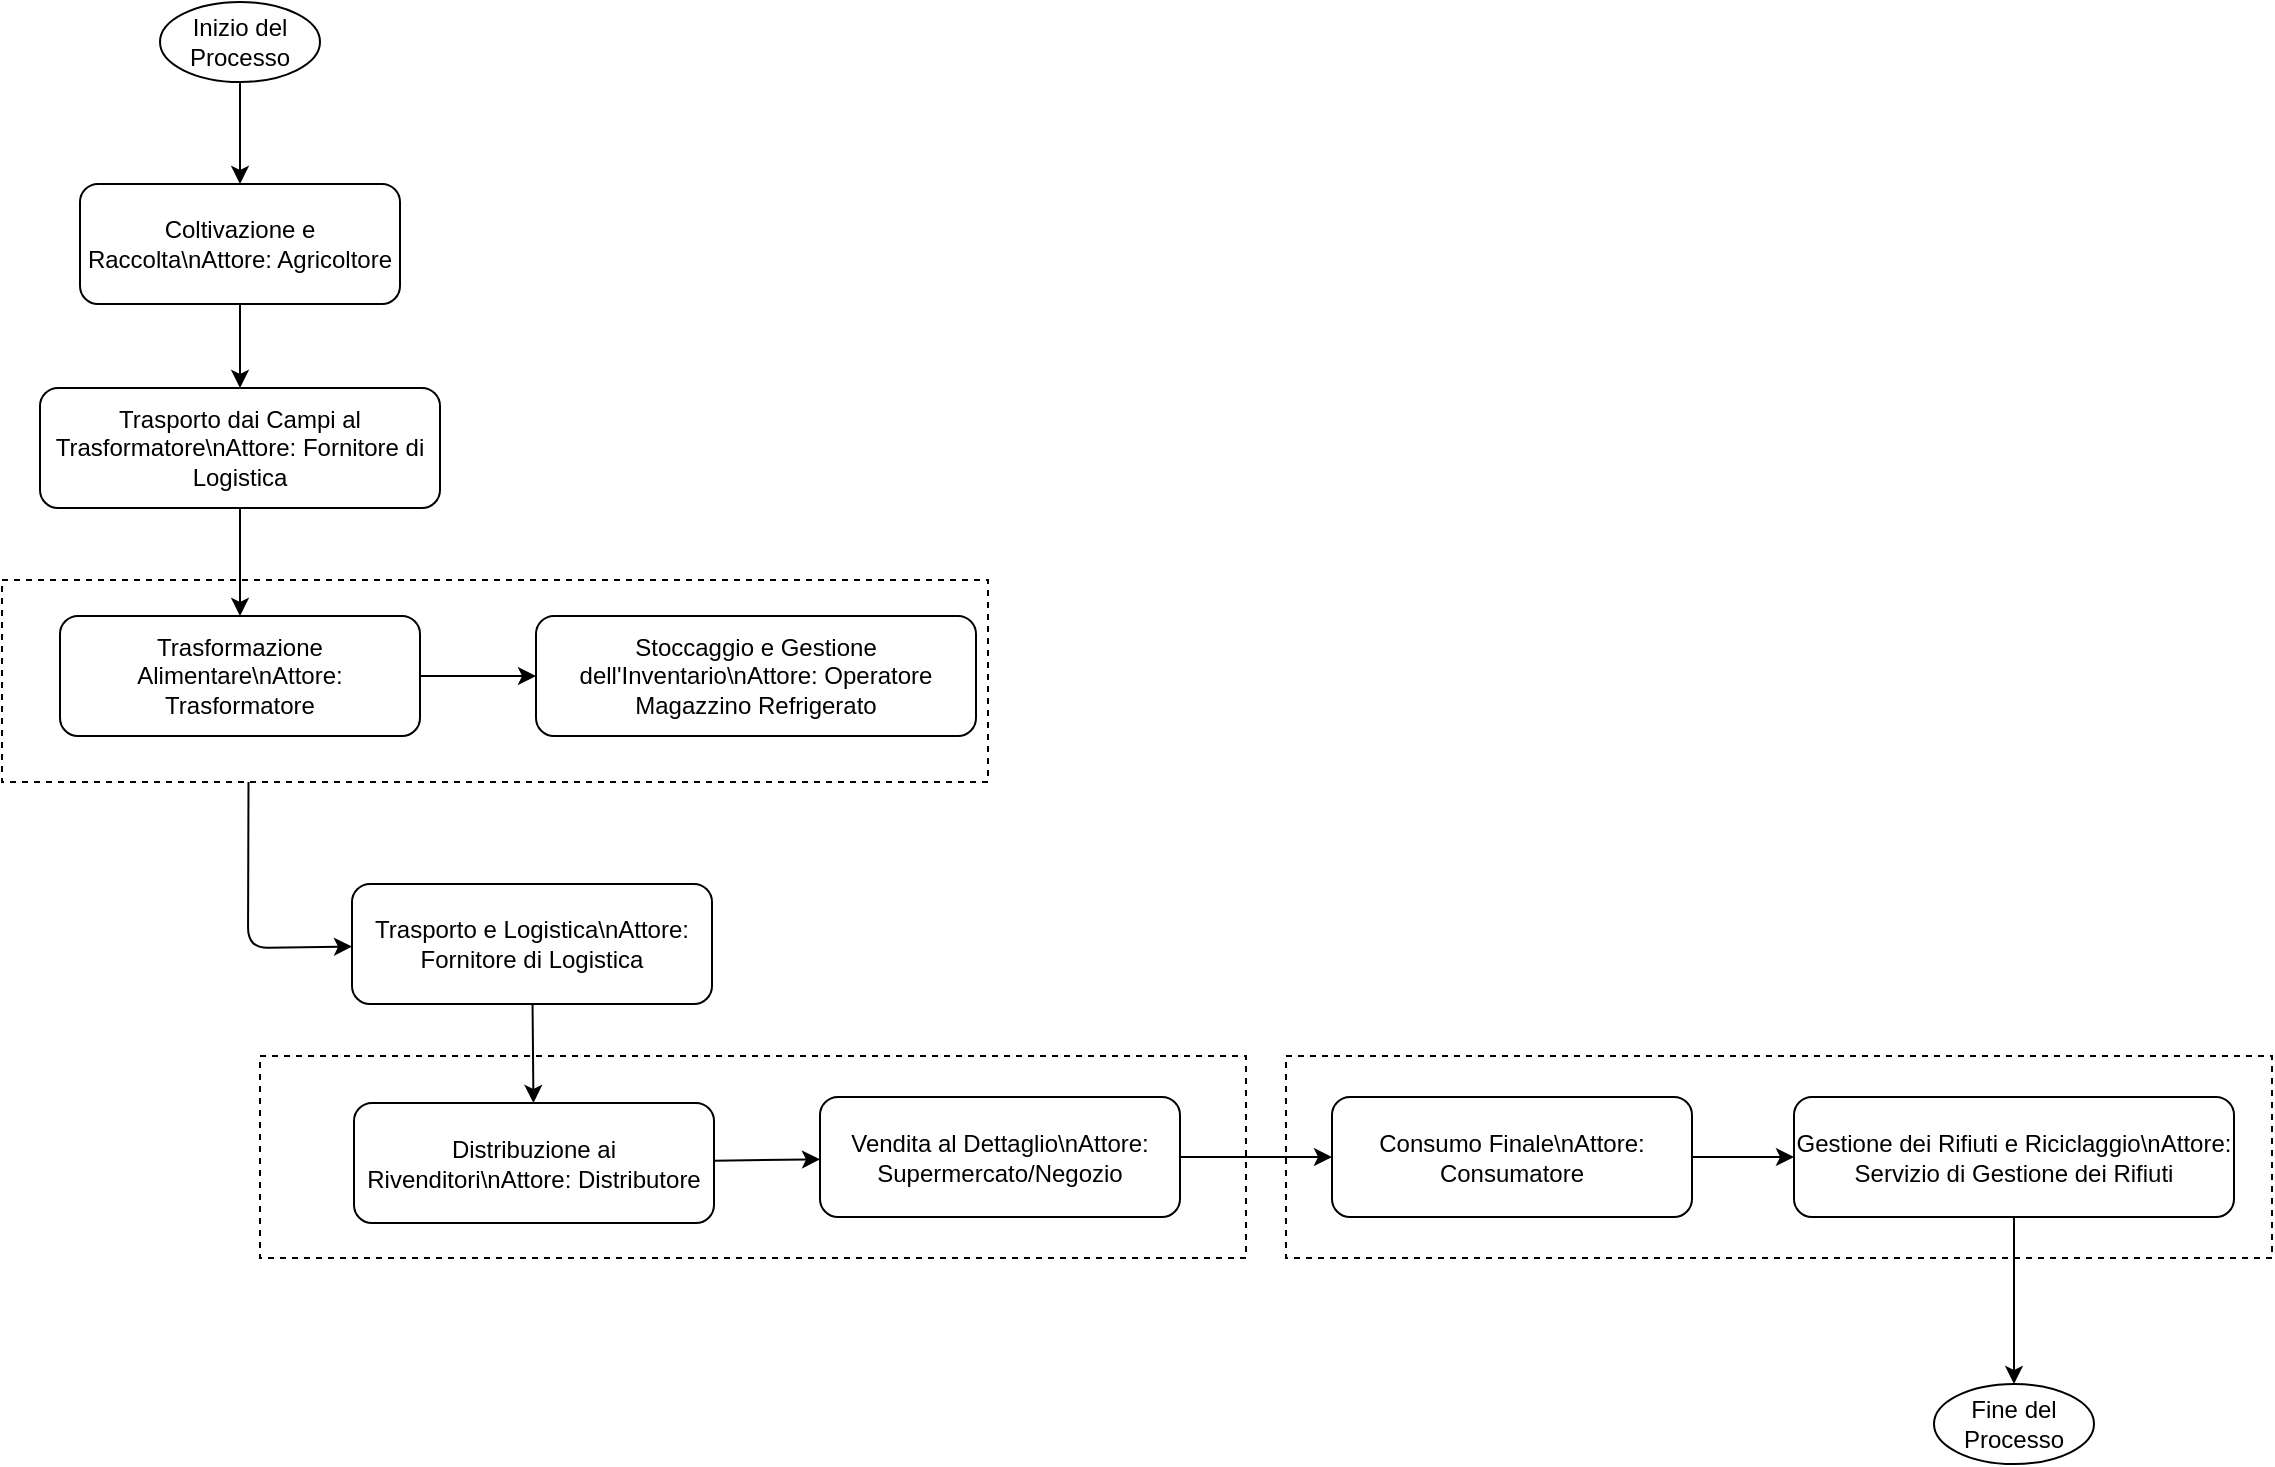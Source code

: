 <mxfile version="24.8.3" pages="2">
  <diagram name="Food Supply Chain Process in Italy" id="0">
    <mxGraphModel dx="1235" dy="769" grid="0" gridSize="10" guides="1" tooltips="1" connect="1" arrows="1" fold="1" page="1" pageScale="1" pageWidth="1169" pageHeight="827" math="0" shadow="0">
      <root>
        <mxCell id="0" />
        <mxCell id="1" parent="0" />
        <mxCell id="2" value="Inizio del Processo" style="ellipse;whiteSpace=wrap;html=1;" parent="1" vertex="1">
          <mxGeometry x="95" y="17" width="80" height="40" as="geometry" />
        </mxCell>
        <mxCell id="3" value="Coltivazione e Raccolta\nAttore: Agricoltore" style="rounded=1;whiteSpace=wrap;html=1;" parent="1" vertex="1">
          <mxGeometry x="55" y="108" width="160" height="60" as="geometry" />
        </mxCell>
        <mxCell id="21" value="Trasporto dai Campi al Trasformatore\nAttore: Fornitore di Logistica" style="rounded=1;whiteSpace=wrap;html=1;" parent="1" vertex="1">
          <mxGeometry x="35" y="210" width="200" height="60" as="geometry" />
        </mxCell>
        <mxCell id="4" value="Trasformazione Alimentare\nAttore: Trasformatore" style="rounded=1;whiteSpace=wrap;html=1;" parent="1" vertex="1">
          <mxGeometry x="45" y="324" width="180" height="60" as="geometry" />
        </mxCell>
        <mxCell id="5" value="Stoccaggio e Gestione dell&#39;Inventario\nAttore: Operatore Magazzino Refrigerato" style="rounded=1;whiteSpace=wrap;html=1;" parent="1" vertex="1">
          <mxGeometry x="283" y="324" width="220" height="60" as="geometry" />
        </mxCell>
        <mxCell id="6" value="Trasporto e Logistica\nAttore: Fornitore di Logistica" style="rounded=1;whiteSpace=wrap;html=1;" parent="1" vertex="1">
          <mxGeometry x="191" y="458" width="180" height="60" as="geometry" />
        </mxCell>
        <mxCell id="7" value="Distribuzione ai Rivenditori\nAttore: Distributore" style="rounded=1;whiteSpace=wrap;html=1;" parent="1" vertex="1">
          <mxGeometry x="192" y="567.5" width="180" height="60" as="geometry" />
        </mxCell>
        <mxCell id="8" value="Vendita al Dettaglio\nAttore: Supermercato/Negozio" style="rounded=1;whiteSpace=wrap;html=1;" parent="1" vertex="1">
          <mxGeometry x="425" y="564.5" width="180" height="60" as="geometry" />
        </mxCell>
        <mxCell id="9" value="Consumo Finale\nAttore: Consumatore" style="rounded=1;whiteSpace=wrap;html=1;" parent="1" vertex="1">
          <mxGeometry x="681" y="564.5" width="180" height="60" as="geometry" />
        </mxCell>
        <mxCell id="10" value="Gestione dei Rifiuti e Riciclaggio\nAttore: Servizio di Gestione dei Rifiuti" style="rounded=1;whiteSpace=wrap;html=1;" parent="1" vertex="1">
          <mxGeometry x="912" y="564.5" width="220" height="60" as="geometry" />
        </mxCell>
        <mxCell id="11" value="Fine del Processo" style="ellipse;whiteSpace=wrap;html=1;" parent="1" vertex="1">
          <mxGeometry x="982" y="708" width="80" height="40" as="geometry" />
        </mxCell>
        <mxCell id="12" parent="1" source="2" target="3" edge="1">
          <mxGeometry relative="1" as="geometry" />
        </mxCell>
        <mxCell id="22" parent="1" source="3" target="21" edge="1">
          <mxGeometry relative="1" as="geometry" />
        </mxCell>
        <mxCell id="13" parent="1" source="21" target="4" edge="1">
          <mxGeometry relative="1" as="geometry" />
        </mxCell>
        <mxCell id="14" parent="1" source="4" target="5" edge="1">
          <mxGeometry relative="1" as="geometry" />
        </mxCell>
        <mxCell id="15" style="exitX=0.25;exitY=1;exitDx=0;exitDy=0;" parent="1" source="Hsx1vwkpcnEWikiGo4f7-22" target="6" edge="1">
          <mxGeometry relative="1" as="geometry">
            <mxPoint x="270" y="753" as="sourcePoint" />
            <Array as="points">
              <mxPoint x="139" y="490" />
            </Array>
          </mxGeometry>
        </mxCell>
        <mxCell id="16" parent="1" source="6" target="7" edge="1">
          <mxGeometry relative="1" as="geometry" />
        </mxCell>
        <mxCell id="17" parent="1" source="7" target="8" edge="1">
          <mxGeometry relative="1" as="geometry" />
        </mxCell>
        <mxCell id="18" parent="1" source="8" target="9" edge="1">
          <mxGeometry relative="1" as="geometry" />
        </mxCell>
        <mxCell id="19" parent="1" source="9" target="10" edge="1">
          <mxGeometry relative="1" as="geometry" />
        </mxCell>
        <mxCell id="20" parent="1" source="10" target="11" edge="1">
          <mxGeometry relative="1" as="geometry" />
        </mxCell>
        <mxCell id="Hsx1vwkpcnEWikiGo4f7-22" value="" style="rounded=0;whiteSpace=wrap;html=1;strokeColor=default;fillColor=none;dashed=1;" vertex="1" parent="1">
          <mxGeometry x="16" y="306" width="493" height="101" as="geometry" />
        </mxCell>
        <mxCell id="Hsx1vwkpcnEWikiGo4f7-23" value="" style="rounded=0;whiteSpace=wrap;html=1;strokeColor=default;fillColor=none;dashed=1;" vertex="1" parent="1">
          <mxGeometry x="145" y="544" width="493" height="101" as="geometry" />
        </mxCell>
        <mxCell id="K8R9P8_hnZT4OjKG6-wg-22" value="" style="rounded=0;whiteSpace=wrap;html=1;strokeColor=default;fillColor=none;dashed=1;" vertex="1" parent="1">
          <mxGeometry x="658" y="544" width="493" height="101" as="geometry" />
        </mxCell>
      </root>
    </mxGraphModel>
  </diagram>
  <diagram id="9-4_iKrm_ryxnBcnJHoZ" name="bpmn_to-do">
    <mxGraphModel dx="1235" dy="769" grid="0" gridSize="10" guides="1" tooltips="1" connect="1" arrows="1" fold="1" page="1" pageScale="1" pageWidth="1169" pageHeight="827" math="0" shadow="0">
      <root>
        <mxCell id="0" />
        <mxCell id="1" parent="0" />
        <mxCell id="wGawNS0jKoOn1_J2BYPH-1" value="Cross-Functional Flowchart" style="shape=table;childLayout=tableLayout;startSize=40;collapsible=0;recursiveResize=0;expand=0;fontSize=16;fontStyle=1" vertex="1" parent="1">
          <mxGeometry x="21" y="20" width="1066" height="740" as="geometry" />
        </mxCell>
        <mxCell id="wGawNS0jKoOn1_J2BYPH-2" value="Actor 1" style="shape=tableRow;horizontal=0;swimlaneHead=0;swimlaneBody=0;top=0;left=0;strokeColor=inherit;bottom=0;right=0;dropTarget=0;fontStyle=1;fillColor=none;points=[[0,0.5],[1,0.5]];portConstraint=eastwest;startSize=40;collapsible=0;recursiveResize=0;expand=0;fontSize=16;" vertex="1" parent="wGawNS0jKoOn1_J2BYPH-1">
          <mxGeometry y="40" width="1066" height="233" as="geometry" />
        </mxCell>
        <mxCell id="wGawNS0jKoOn1_J2BYPH-3" value="Coltivazione e Raccolta" style="swimlane;swimlaneHead=0;swimlaneBody=0;fontStyle=1;strokeColor=inherit;connectable=0;fillColor=none;startSize=40;collapsible=0;recursiveResize=0;expand=0;fontSize=16;" vertex="1" parent="wGawNS0jKoOn1_J2BYPH-2">
          <mxGeometry x="40" width="341" height="233" as="geometry">
            <mxRectangle width="341" height="233" as="alternateBounds" />
          </mxGeometry>
        </mxCell>
        <mxCell id="wGawNS0jKoOn1_J2BYPH-4" value="Trasporto dai Campi al Trasformatore" style="swimlane;swimlaneHead=0;swimlaneBody=0;fontStyle=1;strokeColor=inherit;connectable=0;fillColor=none;startSize=40;collapsible=0;recursiveResize=0;expand=0;fontSize=16;" vertex="1" parent="wGawNS0jKoOn1_J2BYPH-2">
          <mxGeometry x="381" width="344" height="233" as="geometry">
            <mxRectangle width="344" height="233" as="alternateBounds" />
          </mxGeometry>
        </mxCell>
        <mxCell id="wGawNS0jKoOn1_J2BYPH-5" value="Trasformazione Alimentare" style="swimlane;swimlaneHead=0;swimlaneBody=0;fontStyle=1;strokeColor=inherit;connectable=0;fillColor=none;startSize=40;collapsible=0;recursiveResize=0;expand=0;fontSize=16;" vertex="1" parent="wGawNS0jKoOn1_J2BYPH-2">
          <mxGeometry x="725" width="341" height="233" as="geometry">
            <mxRectangle width="341" height="233" as="alternateBounds" />
          </mxGeometry>
        </mxCell>
        <mxCell id="wGawNS0jKoOn1_J2BYPH-6" value="Actor 2" style="shape=tableRow;horizontal=0;swimlaneHead=0;swimlaneBody=0;top=0;left=0;strokeColor=inherit;bottom=0;right=0;dropTarget=0;fontStyle=1;fillColor=none;points=[[0,0.5],[1,0.5]];portConstraint=eastwest;startSize=40;collapsible=0;recursiveResize=0;expand=0;fontSize=16;" vertex="1" parent="wGawNS0jKoOn1_J2BYPH-1">
          <mxGeometry y="273" width="1066" height="234" as="geometry" />
        </mxCell>
        <mxCell id="wGawNS0jKoOn1_J2BYPH-7" value="" style="swimlane;swimlaneHead=0;swimlaneBody=0;fontStyle=1;connectable=0;strokeColor=inherit;fillColor=none;startSize=0;collapsible=0;recursiveResize=0;expand=0;fontSize=16;" vertex="1" parent="wGawNS0jKoOn1_J2BYPH-6">
          <mxGeometry x="40" width="341" height="234" as="geometry">
            <mxRectangle width="341" height="234" as="alternateBounds" />
          </mxGeometry>
        </mxCell>
        <mxCell id="wGawNS0jKoOn1_J2BYPH-8" value="" style="swimlane;swimlaneHead=0;swimlaneBody=0;fontStyle=1;connectable=0;strokeColor=inherit;fillColor=none;startSize=0;collapsible=0;recursiveResize=0;expand=0;fontSize=16;" vertex="1" parent="wGawNS0jKoOn1_J2BYPH-6">
          <mxGeometry x="381" width="344" height="234" as="geometry">
            <mxRectangle width="344" height="234" as="alternateBounds" />
          </mxGeometry>
        </mxCell>
        <mxCell id="wGawNS0jKoOn1_J2BYPH-9" value="" style="swimlane;swimlaneHead=0;swimlaneBody=0;fontStyle=1;connectable=0;strokeColor=inherit;fillColor=none;startSize=0;collapsible=0;recursiveResize=0;expand=0;fontSize=16;" vertex="1" parent="wGawNS0jKoOn1_J2BYPH-6">
          <mxGeometry x="725" width="341" height="234" as="geometry">
            <mxRectangle width="341" height="234" as="alternateBounds" />
          </mxGeometry>
        </mxCell>
        <mxCell id="wGawNS0jKoOn1_J2BYPH-10" value="Actor 3" style="shape=tableRow;horizontal=0;swimlaneHead=0;swimlaneBody=0;top=0;left=0;strokeColor=inherit;bottom=0;right=0;dropTarget=0;fontStyle=1;fillColor=none;points=[[0,0.5],[1,0.5]];portConstraint=eastwest;startSize=40;collapsible=0;recursiveResize=0;expand=0;fontSize=16;" vertex="1" parent="wGawNS0jKoOn1_J2BYPH-1">
          <mxGeometry y="507" width="1066" height="233" as="geometry" />
        </mxCell>
        <mxCell id="wGawNS0jKoOn1_J2BYPH-11" value="" style="swimlane;swimlaneHead=0;swimlaneBody=0;fontStyle=1;connectable=0;strokeColor=inherit;fillColor=none;startSize=0;collapsible=0;recursiveResize=0;expand=0;fontSize=16;" vertex="1" parent="wGawNS0jKoOn1_J2BYPH-10">
          <mxGeometry x="40" width="341" height="233" as="geometry">
            <mxRectangle width="341" height="233" as="alternateBounds" />
          </mxGeometry>
        </mxCell>
        <mxCell id="wGawNS0jKoOn1_J2BYPH-12" value="" style="swimlane;swimlaneHead=0;swimlaneBody=0;fontStyle=1;connectable=0;strokeColor=inherit;fillColor=none;startSize=0;collapsible=0;recursiveResize=0;expand=0;fontSize=16;" vertex="1" parent="wGawNS0jKoOn1_J2BYPH-10">
          <mxGeometry x="381" width="344" height="233" as="geometry">
            <mxRectangle width="344" height="233" as="alternateBounds" />
          </mxGeometry>
        </mxCell>
        <mxCell id="wGawNS0jKoOn1_J2BYPH-13" value="" style="swimlane;swimlaneHead=0;swimlaneBody=0;fontStyle=1;connectable=0;strokeColor=inherit;fillColor=none;startSize=0;collapsible=0;recursiveResize=0;expand=0;fontSize=16;" vertex="1" parent="wGawNS0jKoOn1_J2BYPH-10">
          <mxGeometry x="725" width="341" height="233" as="geometry">
            <mxRectangle width="341" height="233" as="alternateBounds" />
          </mxGeometry>
        </mxCell>
      </root>
    </mxGraphModel>
  </diagram>
</mxfile>
